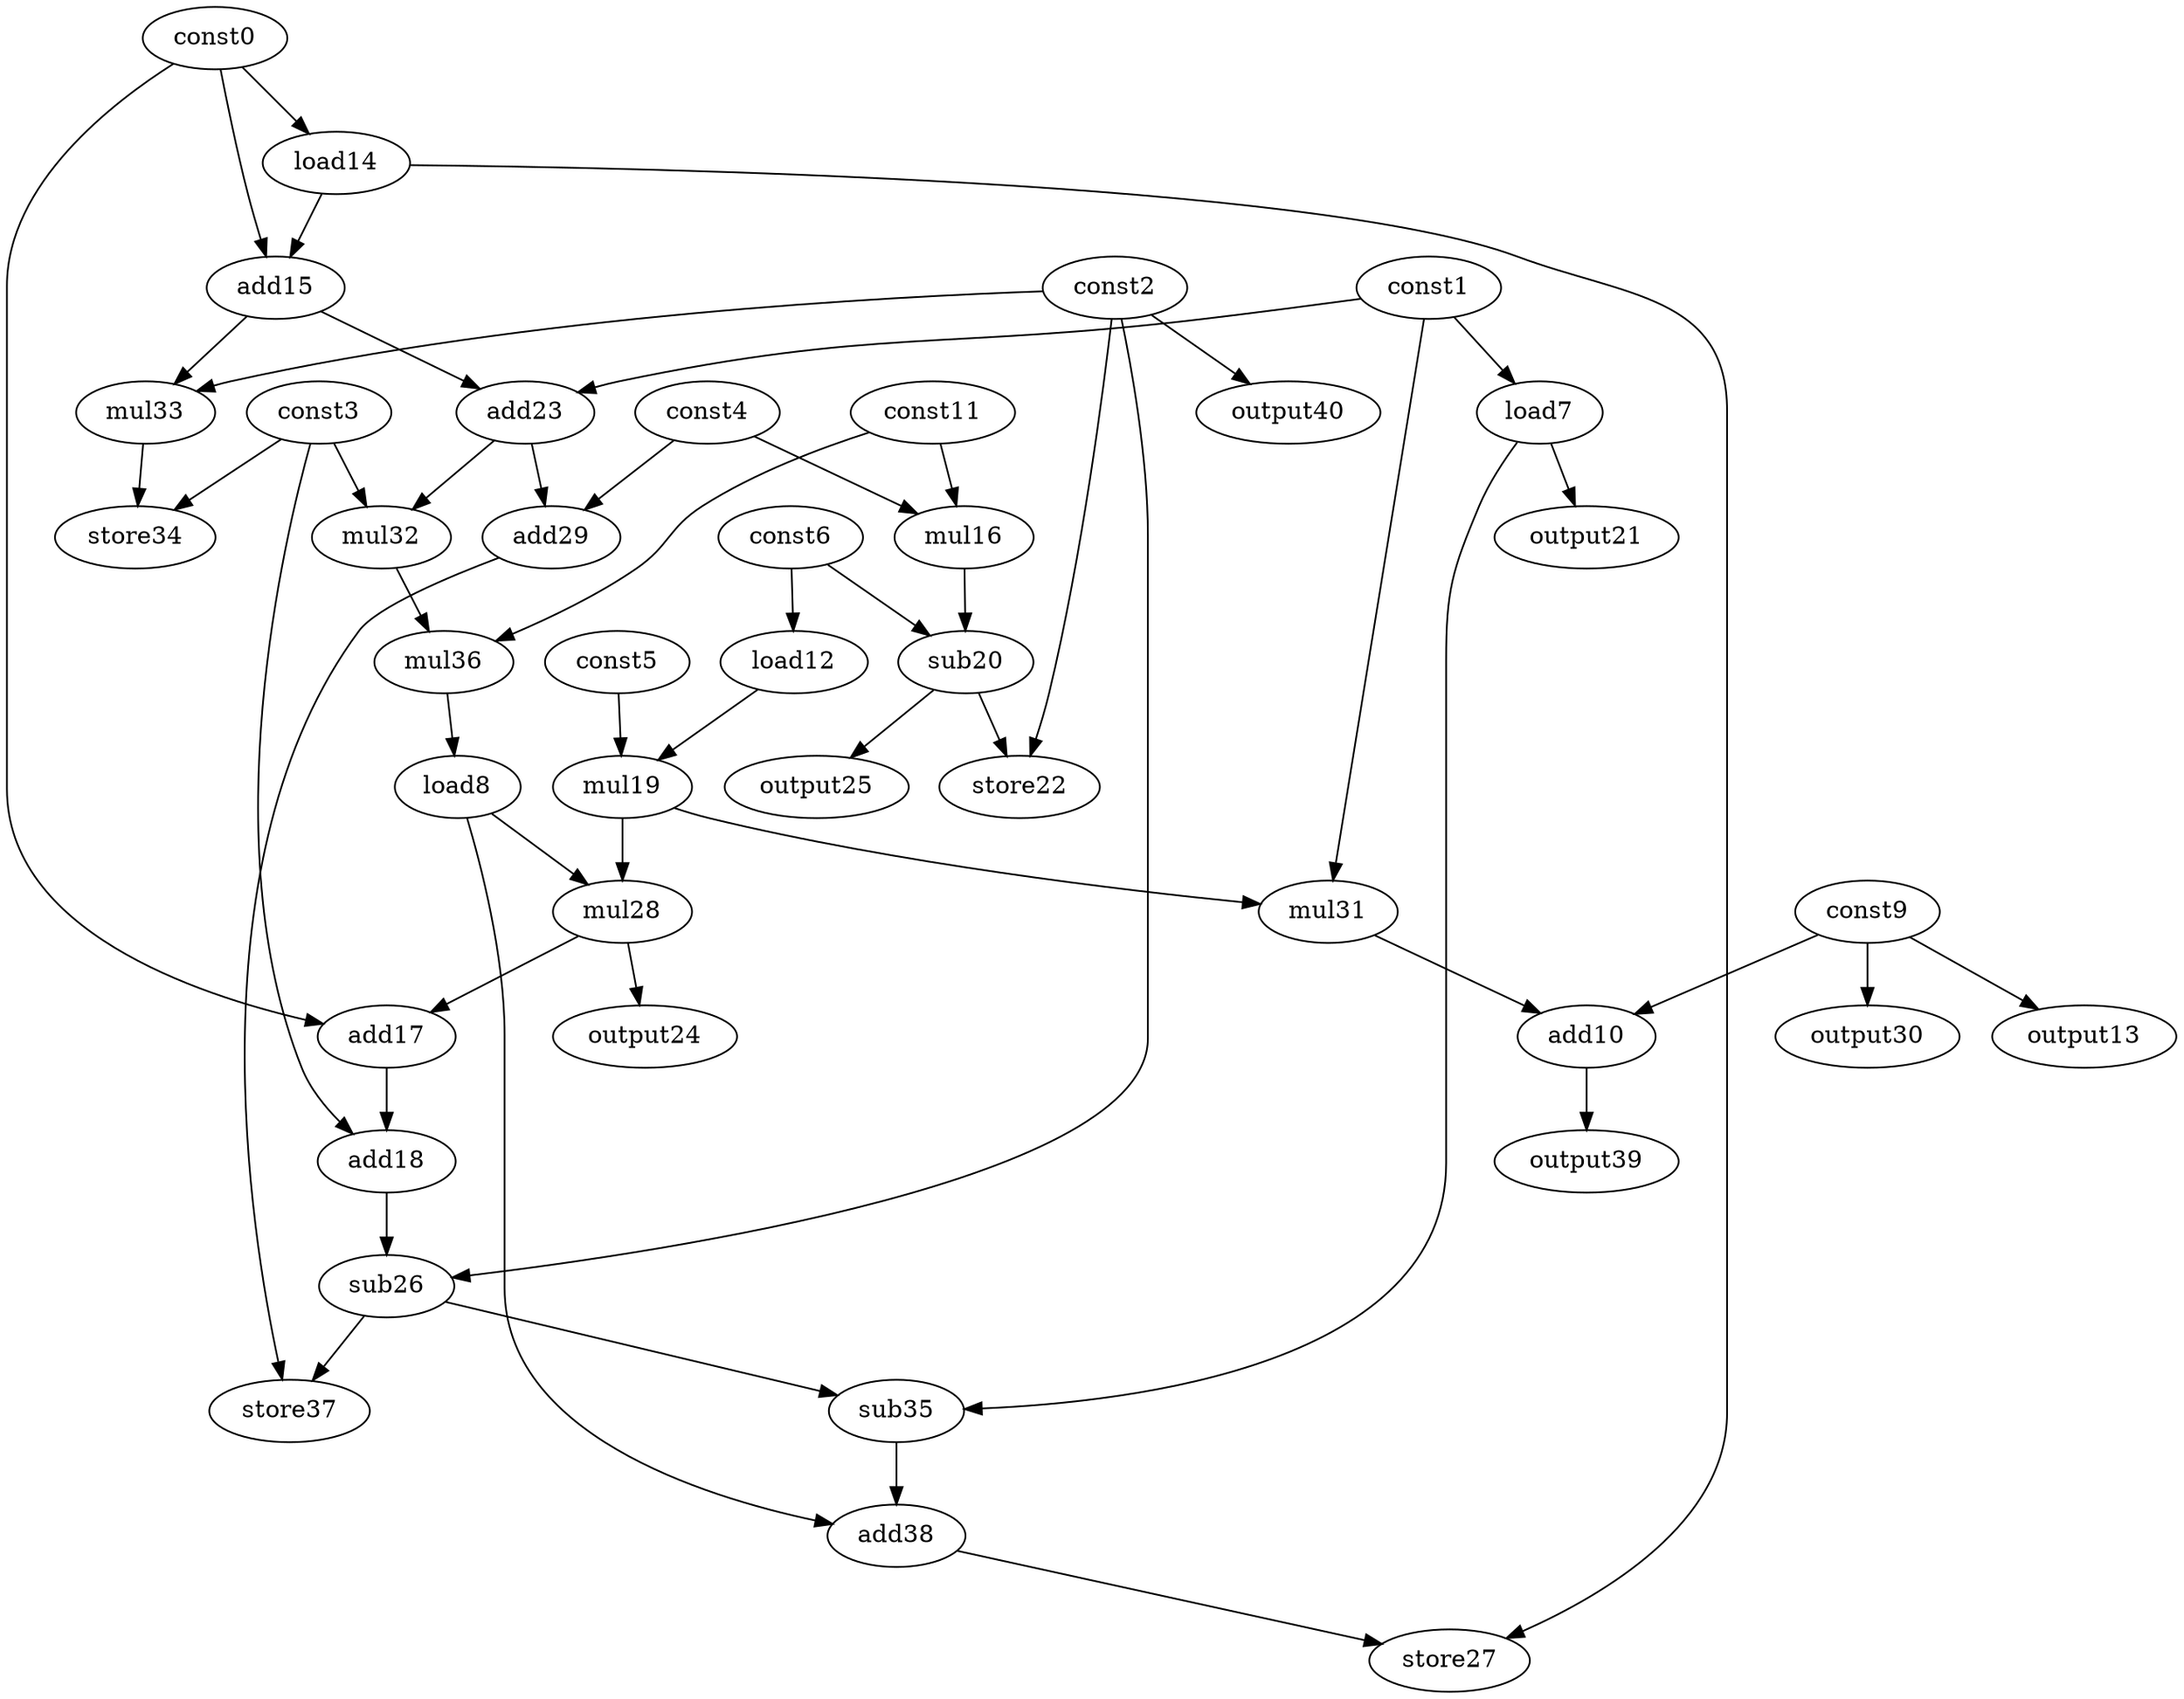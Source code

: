 digraph G { 
const0[opcode=const]; 
const1[opcode=const]; 
const2[opcode=const]; 
const3[opcode=const]; 
const4[opcode=const]; 
const5[opcode=const]; 
const6[opcode=const]; 
load7[opcode=load]; 
load8[opcode=load]; 
const9[opcode=const]; 
add10[opcode=add]; 
const11[opcode=const]; 
load12[opcode=load]; 
output13[opcode=output]; 
load14[opcode=load]; 
add15[opcode=add]; 
mul16[opcode=mul]; 
add17[opcode=add]; 
add18[opcode=add]; 
mul19[opcode=mul]; 
sub20[opcode=sub]; 
output21[opcode=output]; 
store22[opcode=store]; 
add23[opcode=add]; 
output24[opcode=output]; 
output25[opcode=output]; 
sub26[opcode=sub]; 
store27[opcode=store]; 
mul28[opcode=mul]; 
add29[opcode=add]; 
output30[opcode=output]; 
mul31[opcode=mul]; 
mul32[opcode=mul]; 
mul33[opcode=mul]; 
store34[opcode=store]; 
sub35[opcode=sub]; 
mul36[opcode=mul]; 
store37[opcode=store]; 
add38[opcode=add]; 
output39[opcode=output]; 
output40[opcode=output]; 
const1->load7[operand=0];
const6->load12[operand=0];
const9->output13[operand=0];
const0->load14[operand=0];
const11->mul16[operand=0];
const4->mul16[operand=1];
const9->output30[operand=0];
const2->output40[operand=0];
const0->add15[operand=0];
load14->add15[operand=1];
load12->mul19[operand=0];
const5->mul19[operand=1];
mul16->sub20[operand=0];
const6->sub20[operand=1];
load7->output21[operand=0];
const2->store22[operand=0];
sub20->store22[operand=1];
const1->add23[operand=0];
add15->add23[operand=1];
sub20->output25[operand=0];
const1->mul31[operand=0];
mul19->mul31[operand=1];
const2->mul33[operand=0];
add15->mul33[operand=1];
const9->add10[operand=0];
mul31->add10[operand=1];
const4->add29[operand=0];
add23->add29[operand=1];
const3->mul32[operand=0];
add23->mul32[operand=1];
mul33->store34[operand=0];
const3->store34[operand=1];
mul32->mul36[operand=0];
const11->mul36[operand=1];
add10->output39[operand=0];
mul36->load8[operand=0];
load8->mul28[operand=0];
mul19->mul28[operand=1];
const0->add17[operand=0];
mul28->add17[operand=1];
mul28->output24[operand=0];
add17->add18[operand=0];
const3->add18[operand=1];
const2->sub26[operand=0];
add18->sub26[operand=1];
sub26->sub35[operand=0];
load7->sub35[operand=1];
sub26->store37[operand=0];
add29->store37[operand=1];
load8->add38[operand=0];
sub35->add38[operand=1];
add38->store27[operand=0];
load14->store27[operand=1];
}
